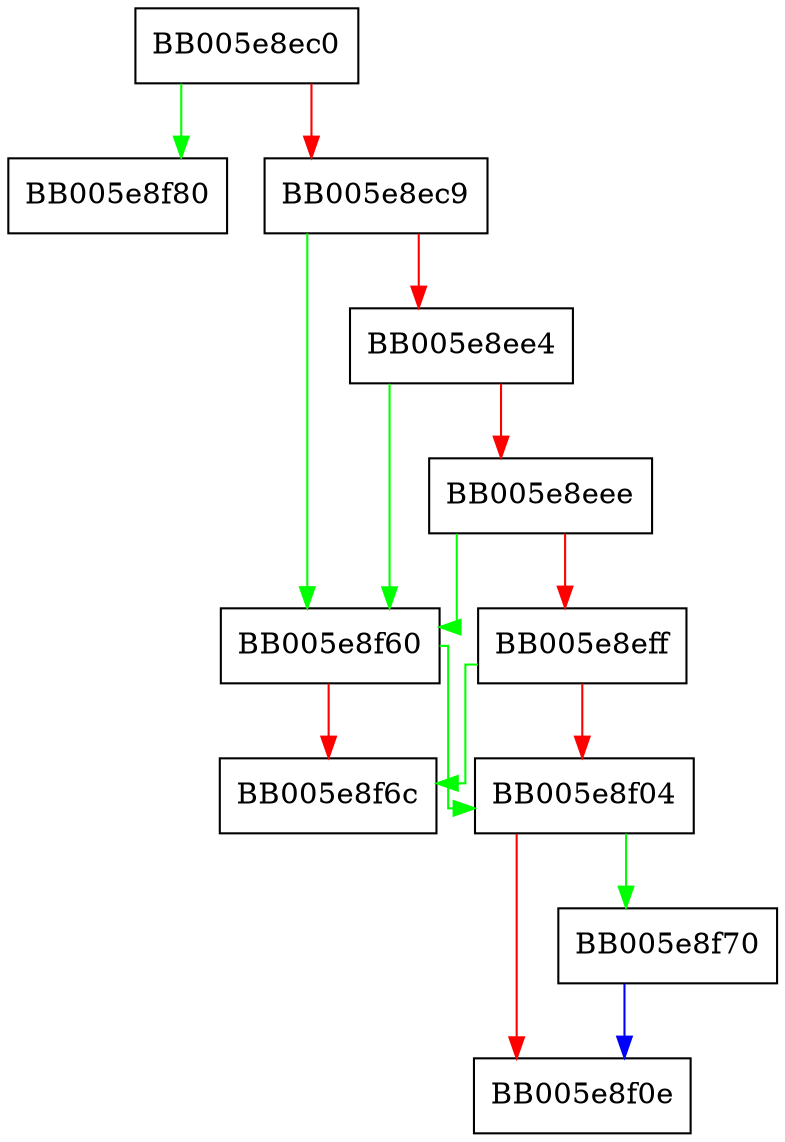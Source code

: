 digraph OSSL_LIB_CTX_free {
  node [shape="box"];
  graph [splines=ortho];
  BB005e8ec0 -> BB005e8f80 [color="green"];
  BB005e8ec0 -> BB005e8ec9 [color="red"];
  BB005e8ec9 -> BB005e8f60 [color="green"];
  BB005e8ec9 -> BB005e8ee4 [color="red"];
  BB005e8ee4 -> BB005e8f60 [color="green"];
  BB005e8ee4 -> BB005e8eee [color="red"];
  BB005e8eee -> BB005e8f60 [color="green"];
  BB005e8eee -> BB005e8eff [color="red"];
  BB005e8eff -> BB005e8f6c [color="green"];
  BB005e8eff -> BB005e8f04 [color="red"];
  BB005e8f04 -> BB005e8f70 [color="green"];
  BB005e8f04 -> BB005e8f0e [color="red"];
  BB005e8f60 -> BB005e8f04 [color="green"];
  BB005e8f60 -> BB005e8f6c [color="red"];
  BB005e8f70 -> BB005e8f0e [color="blue"];
}